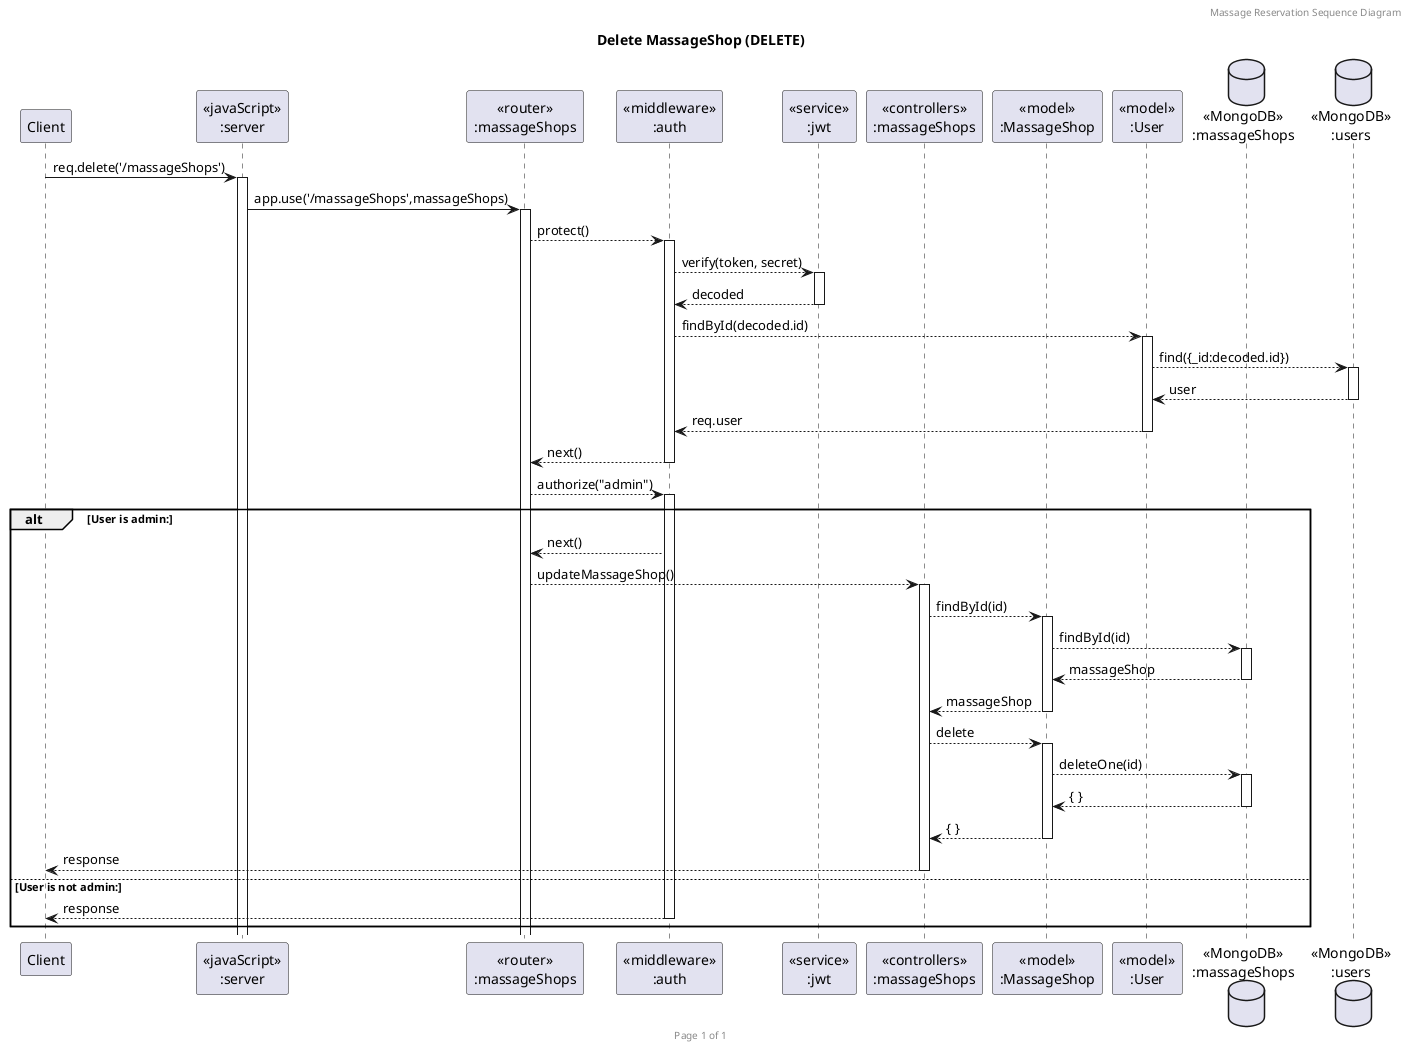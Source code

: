 @startuml Delete MassageShop (DELETE)

header Massage Reservation Sequence Diagram
footer Page %page% of %lastpage%
title "Delete MassageShop (DELETE)"

participant "Client" as client
participant "<<javaScript>>\n:server" as server
participant "<<router>>\n:massageShops" as routerMassageShops
participant "<<middleware>>\n:auth" as middlewareAuth
participant "<<service>>\n:jwt" as jwtAuth
participant "<<controllers>>\n:massageShops" as controllersMassageShops
participant "<<model>>\n:MassageShop" as modelMassageShop
participant "<<model>>\n:User" as modelUser
database "<<MongoDB>>\n:massageShops" as MassageShopsDatabase
database "<<MongoDB>>\n:users" as UsersDatabase

client->server ++:req.delete('/massageShops')
server->routerMassageShops ++:app.use('/massageShops',massageShops)

routerMassageShops --> middlewareAuth ++:protect()
middlewareAuth --> jwtAuth ++:verify(token, secret)
middlewareAuth <-- jwtAuth --:decoded
middlewareAuth --> modelUser ++:findById(decoded.id)
modelUser --> UsersDatabase ++: find({_id:decoded.id})
modelUser <-- UsersDatabase --:user
middlewareAuth <-- modelUser --:req.user
routerMassageShops <-- middlewareAuth --:next()

routerMassageShops --> middlewareAuth ++:authorize("admin")

alt User is admin:
    routerMassageShops <-- middlewareAuth :next()
    routerMassageShops --> controllersMassageShops ++:updateMassageShop()
    controllersMassageShops --> modelMassageShop ++:findById(id)
    modelMassageShop --> MassageShopsDatabase ++:findById(id)
    modelMassageShop <-- MassageShopsDatabase --:massageShop
    controllersMassageShops <-- modelMassageShop --:massageShop
    controllersMassageShops --> modelMassageShop ++:delete
    modelMassageShop --> MassageShopsDatabase ++:deleteOne(id)
    modelMassageShop <-- MassageShopsDatabase --:{ }
    controllersMassageShops <-- modelMassageShop --:{ }
    client <-- controllersMassageShops --:response
else User is not admin:
    client <-- middlewareAuth --:response
    end

@enduml
